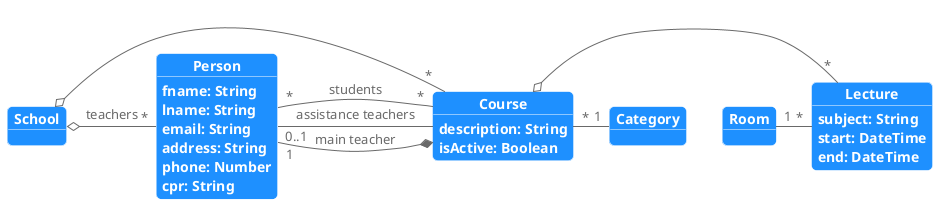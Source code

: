 @startuml "logical-data-model"
skinparam Shadowing False
skinparam RoundCorner 10
skinparam DefaultFontColor DimGrey

skinparam Object {
    BackgroundColor DodgerBlue
    ArrowColor DimGrey
    BorderColor White
    FontColor White
    FontStyle Bold
    AttributeFontColor White
    StereotypeFontColor White
}

Object Person {
    fname: String
    lname: String
    email: String
    address: String
    phone: Number
    cpr: String
}

Object Course {
    description: String
    isActive: Boolean
}

Object Lecture {
    subject: String
    start: DateTime
    end: DateTime
}

Object School
Object Category
Object Room

School o-"*" Person : teachers
School o-"*" Course

Person "*"-"*" Course : students
Person "0..1"-- Course : assistance teachers
Person "1"-* Course : main teacher

Course "*"-"1" Category
Course o-"*" Lecture
Room "1"-"*" Lecture
@enduml
